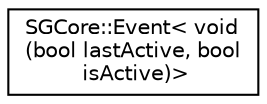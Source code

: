 digraph "Graphical Class Hierarchy"
{
 // LATEX_PDF_SIZE
  edge [fontname="Helvetica",fontsize="10",labelfontname="Helvetica",labelfontsize="10"];
  node [fontname="Helvetica",fontsize="10",shape=record];
  rankdir="LR";
  Node0 [label="SGCore::Event\< void\l(bool lastActive, bool\l isActive)\>",height=0.2,width=0.4,color="black", fillcolor="white", style="filled",URL="$structSGCore_1_1Event.html",tooltip=" "];
}
